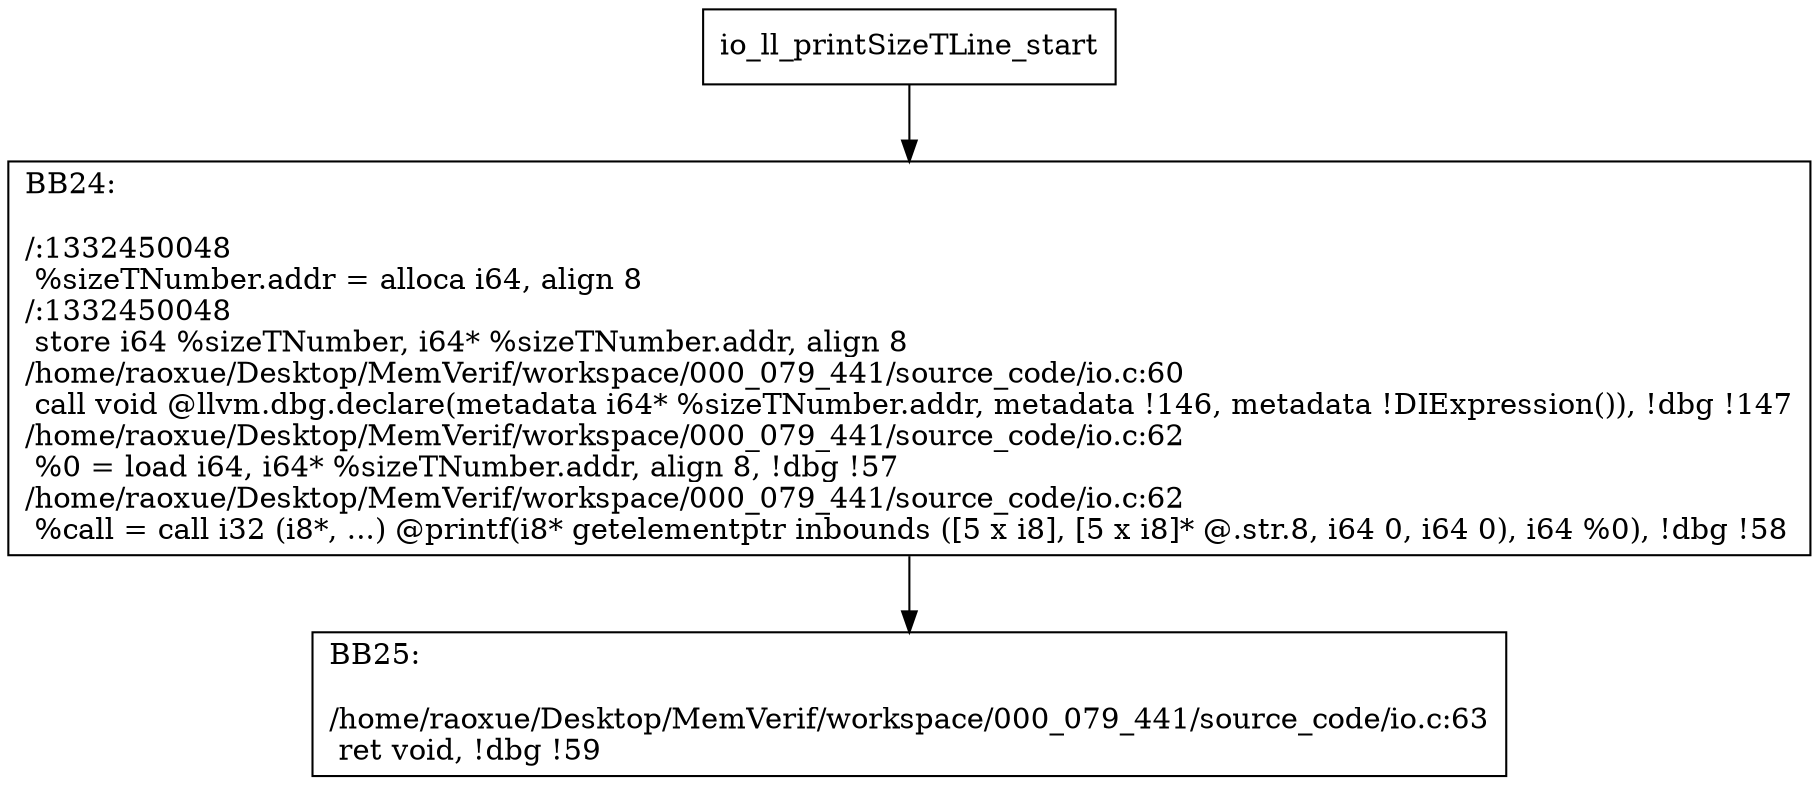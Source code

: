 digraph "CFG for'io_ll_printSizeTLine' function" {
	BBio_ll_printSizeTLine_start[shape=record,label="{io_ll_printSizeTLine_start}"];
	BBio_ll_printSizeTLine_start-> io_ll_printSizeTLineBB24;
	io_ll_printSizeTLineBB24 [shape=record, label="{BB24:\l\l/:1332450048\l
  %sizeTNumber.addr = alloca i64, align 8\l
/:1332450048\l
  store i64 %sizeTNumber, i64* %sizeTNumber.addr, align 8\l
/home/raoxue/Desktop/MemVerif/workspace/000_079_441/source_code/io.c:60\l
  call void @llvm.dbg.declare(metadata i64* %sizeTNumber.addr, metadata !146, metadata !DIExpression()), !dbg !147\l
/home/raoxue/Desktop/MemVerif/workspace/000_079_441/source_code/io.c:62\l
  %0 = load i64, i64* %sizeTNumber.addr, align 8, !dbg !57\l
/home/raoxue/Desktop/MemVerif/workspace/000_079_441/source_code/io.c:62\l
  %call = call i32 (i8*, ...) @printf(i8* getelementptr inbounds ([5 x i8], [5 x i8]* @.str.8, i64 0, i64 0), i64 %0), !dbg !58\l
}"];
	io_ll_printSizeTLineBB24-> io_ll_printSizeTLineBB25;
	io_ll_printSizeTLineBB25 [shape=record, label="{BB25:\l\l/home/raoxue/Desktop/MemVerif/workspace/000_079_441/source_code/io.c:63\l
  ret void, !dbg !59\l
}"];
}
